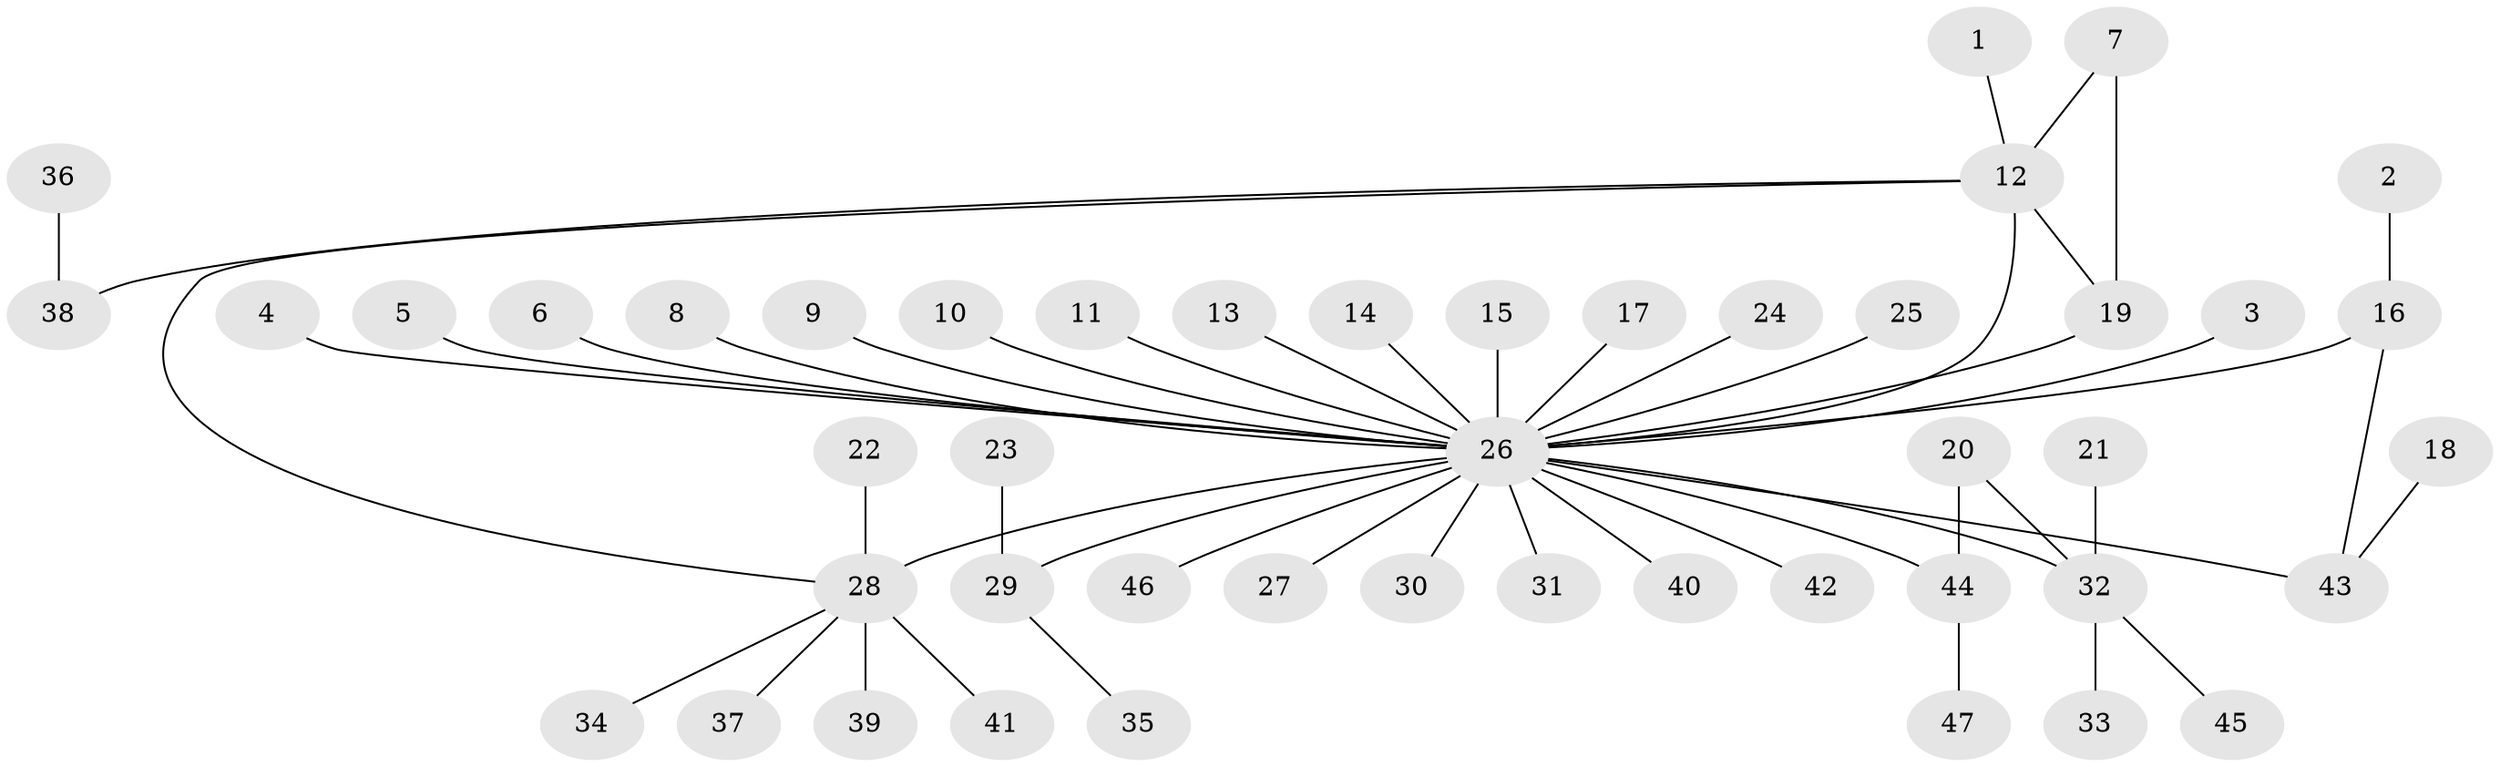 // original degree distribution, {3: 0.16129032258064516, 36: 0.010752688172043012, 2: 0.12903225806451613, 6: 0.010752688172043012, 7: 0.010752688172043012, 4: 0.043010752688172046, 9: 0.021505376344086023, 1: 0.5913978494623656, 5: 0.010752688172043012, 8: 0.010752688172043012}
// Generated by graph-tools (version 1.1) at 2025/50/03/09/25 03:50:00]
// undirected, 47 vertices, 51 edges
graph export_dot {
graph [start="1"]
  node [color=gray90,style=filled];
  1;
  2;
  3;
  4;
  5;
  6;
  7;
  8;
  9;
  10;
  11;
  12;
  13;
  14;
  15;
  16;
  17;
  18;
  19;
  20;
  21;
  22;
  23;
  24;
  25;
  26;
  27;
  28;
  29;
  30;
  31;
  32;
  33;
  34;
  35;
  36;
  37;
  38;
  39;
  40;
  41;
  42;
  43;
  44;
  45;
  46;
  47;
  1 -- 12 [weight=1.0];
  2 -- 16 [weight=1.0];
  3 -- 26 [weight=1.0];
  4 -- 26 [weight=1.0];
  5 -- 26 [weight=1.0];
  6 -- 26 [weight=1.0];
  7 -- 12 [weight=1.0];
  7 -- 19 [weight=1.0];
  8 -- 26 [weight=1.0];
  9 -- 26 [weight=1.0];
  10 -- 26 [weight=1.0];
  11 -- 26 [weight=1.0];
  12 -- 19 [weight=1.0];
  12 -- 26 [weight=3.0];
  12 -- 28 [weight=1.0];
  12 -- 38 [weight=1.0];
  13 -- 26 [weight=1.0];
  14 -- 26 [weight=1.0];
  15 -- 26 [weight=1.0];
  16 -- 26 [weight=1.0];
  16 -- 43 [weight=1.0];
  17 -- 26 [weight=1.0];
  18 -- 43 [weight=1.0];
  19 -- 26 [weight=1.0];
  20 -- 32 [weight=1.0];
  20 -- 44 [weight=1.0];
  21 -- 32 [weight=1.0];
  22 -- 28 [weight=1.0];
  23 -- 29 [weight=1.0];
  24 -- 26 [weight=1.0];
  25 -- 26 [weight=1.0];
  26 -- 27 [weight=1.0];
  26 -- 28 [weight=3.0];
  26 -- 29 [weight=2.0];
  26 -- 30 [weight=1.0];
  26 -- 31 [weight=1.0];
  26 -- 32 [weight=2.0];
  26 -- 40 [weight=1.0];
  26 -- 42 [weight=1.0];
  26 -- 43 [weight=1.0];
  26 -- 44 [weight=2.0];
  26 -- 46 [weight=1.0];
  28 -- 34 [weight=1.0];
  28 -- 37 [weight=1.0];
  28 -- 39 [weight=1.0];
  28 -- 41 [weight=1.0];
  29 -- 35 [weight=1.0];
  32 -- 33 [weight=1.0];
  32 -- 45 [weight=1.0];
  36 -- 38 [weight=1.0];
  44 -- 47 [weight=1.0];
}
